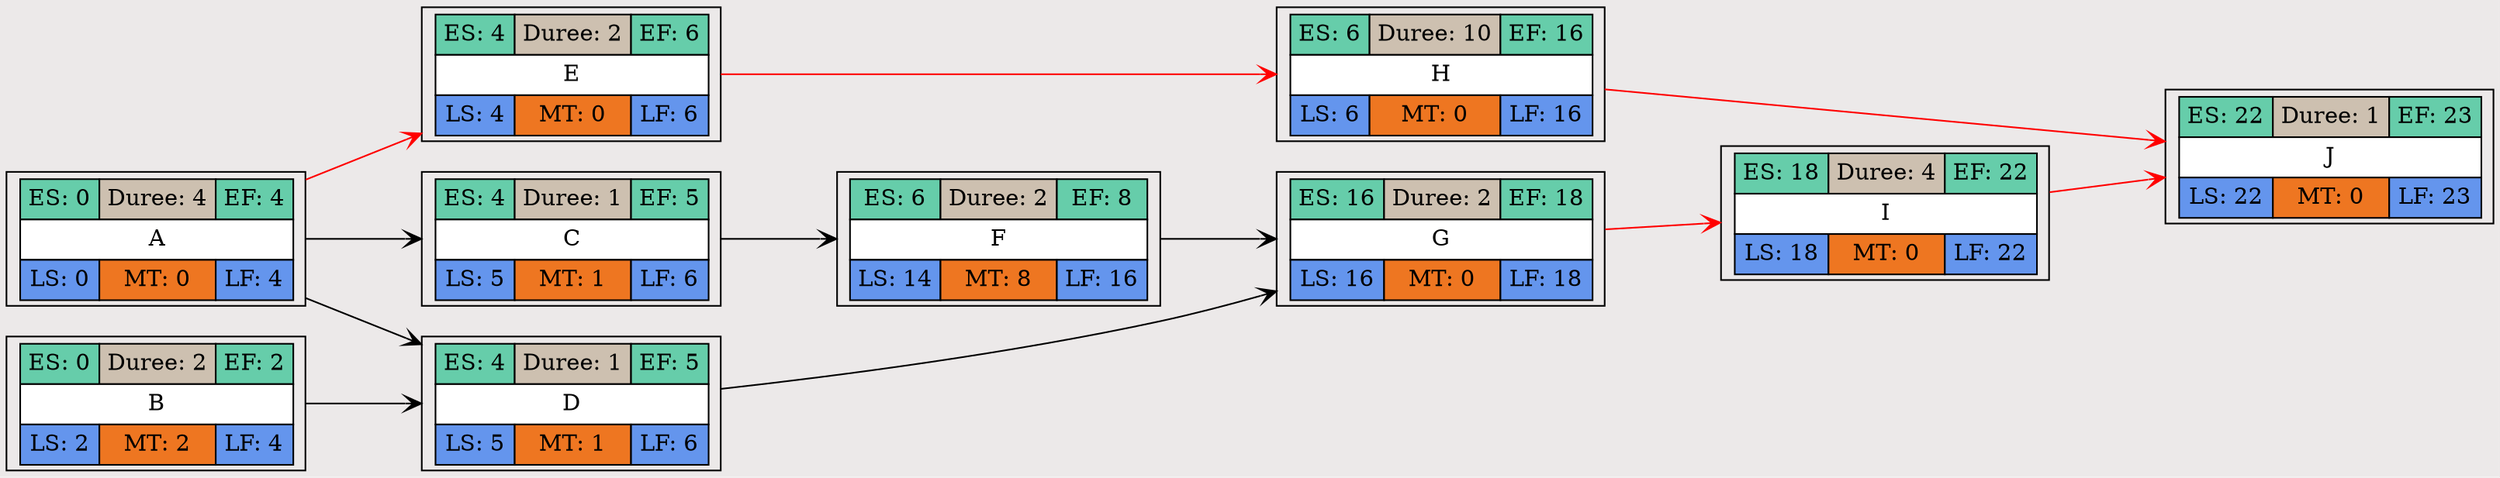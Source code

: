 digraph PERT {
  rankdir=LR;
  ranksep=1;
  node [shape=record];
  edge [arrowhead=vee];
  bgcolor="#ECE9E9";
  76 [label=<<TABLE BORDER='0' CELLBORDER='1' CELLSPACING='0' CELLPADDING='4'>
        <TR><TD BGCOLOR= 'aquamarine3'>ES: 0</TD><TD BGCOLOR= 'antiquewhite3'>Duree: 4</TD><TD BGCOLOR= 'aquamarine3'>EF: 4</TD></TR>
        <TR><TD BGCOLOR= 'white' COLSPAN='3'>A</TD></TR>
        <TR><TD BGCOLOR= 'cornflowerblue'>LS: 0</TD><TD BGCOLOR= 'chocolate2'>MT: 0</TD><TD BGCOLOR= 'cornflowerblue'>LF: 4</TD></TR>
        
        </TABLE>>]
  77 [label=<<TABLE BORDER='0' CELLBORDER='1' CELLSPACING='0' CELLPADDING='4'>
        <TR><TD BGCOLOR= 'aquamarine3'>ES: 0</TD><TD BGCOLOR= 'antiquewhite3'>Duree: 2</TD><TD BGCOLOR= 'aquamarine3'>EF: 2</TD></TR>
        <TR><TD BGCOLOR= 'white' COLSPAN='3'>B</TD></TR>
        <TR><TD BGCOLOR= 'cornflowerblue'>LS: 2</TD><TD BGCOLOR= 'chocolate2'>MT: 2</TD><TD BGCOLOR= 'cornflowerblue'>LF: 4</TD></TR>
        
        </TABLE>>]
  78 [label=<<TABLE BORDER='0' CELLBORDER='1' CELLSPACING='0' CELLPADDING='4'>
        <TR><TD BGCOLOR= 'aquamarine3'>ES: 4</TD><TD BGCOLOR= 'antiquewhite3'>Duree: 1</TD><TD BGCOLOR= 'aquamarine3'>EF: 5</TD></TR>
        <TR><TD BGCOLOR= 'white' COLSPAN='3'>C</TD></TR>
        <TR><TD BGCOLOR= 'cornflowerblue'>LS: 5</TD><TD BGCOLOR= 'chocolate2'>MT: 1</TD><TD BGCOLOR= 'cornflowerblue'>LF: 6</TD></TR>
        
        </TABLE>>]
  79 [label=<<TABLE BORDER='0' CELLBORDER='1' CELLSPACING='0' CELLPADDING='4'>
        <TR><TD BGCOLOR= 'aquamarine3'>ES: 4</TD><TD BGCOLOR= 'antiquewhite3'>Duree: 1</TD><TD BGCOLOR= 'aquamarine3'>EF: 5</TD></TR>
        <TR><TD BGCOLOR= 'white' COLSPAN='3'>D</TD></TR>
        <TR><TD BGCOLOR= 'cornflowerblue'>LS: 5</TD><TD BGCOLOR= 'chocolate2'>MT: 1</TD><TD BGCOLOR= 'cornflowerblue'>LF: 6</TD></TR>
        
        </TABLE>>]
  80 [label=<<TABLE BORDER='0' CELLBORDER='1' CELLSPACING='0' CELLPADDING='4'>
        <TR><TD BGCOLOR= 'aquamarine3'>ES: 4</TD><TD BGCOLOR= 'antiquewhite3'>Duree: 2</TD><TD BGCOLOR= 'aquamarine3'>EF: 6</TD></TR>
        <TR><TD BGCOLOR= 'white' COLSPAN='3'>E</TD></TR>
        <TR><TD BGCOLOR= 'cornflowerblue'>LS: 4</TD><TD BGCOLOR= 'chocolate2'>MT: 0</TD><TD BGCOLOR= 'cornflowerblue'>LF: 6</TD></TR>
        
        </TABLE>>]
  81 [label=<<TABLE BORDER='0' CELLBORDER='1' CELLSPACING='0' CELLPADDING='4'>
        <TR><TD BGCOLOR= 'aquamarine3'>ES: 6</TD><TD BGCOLOR= 'antiquewhite3'>Duree: 2</TD><TD BGCOLOR= 'aquamarine3'>EF: 8</TD></TR>
        <TR><TD BGCOLOR= 'white' COLSPAN='3'>F</TD></TR>
        <TR><TD BGCOLOR= 'cornflowerblue'>LS: 14</TD><TD BGCOLOR= 'chocolate2'>MT: 8</TD><TD BGCOLOR= 'cornflowerblue'>LF: 16</TD></TR>
        
        </TABLE>>]
  82 [label=<<TABLE BORDER='0' CELLBORDER='1' CELLSPACING='0' CELLPADDING='4'>
        <TR><TD BGCOLOR= 'aquamarine3'>ES: 16</TD><TD BGCOLOR= 'antiquewhite3'>Duree: 2</TD><TD BGCOLOR= 'aquamarine3'>EF: 18</TD></TR>
        <TR><TD BGCOLOR= 'white' COLSPAN='3'>G</TD></TR>
        <TR><TD BGCOLOR= 'cornflowerblue'>LS: 16</TD><TD BGCOLOR= 'chocolate2'>MT: 0</TD><TD BGCOLOR= 'cornflowerblue'>LF: 18</TD></TR>
        
        </TABLE>>]
  83 [label=<<TABLE BORDER='0' CELLBORDER='1' CELLSPACING='0' CELLPADDING='4'>
        <TR><TD BGCOLOR= 'aquamarine3'>ES: 6</TD><TD BGCOLOR= 'antiquewhite3'>Duree: 10</TD><TD BGCOLOR= 'aquamarine3'>EF: 16</TD></TR>
        <TR><TD BGCOLOR= 'white' COLSPAN='3'>H</TD></TR>
        <TR><TD BGCOLOR= 'cornflowerblue'>LS: 6</TD><TD BGCOLOR= 'chocolate2'>MT: 0</TD><TD BGCOLOR= 'cornflowerblue'>LF: 16</TD></TR>
        
        </TABLE>>]
  84 [label=<<TABLE BORDER='0' CELLBORDER='1' CELLSPACING='0' CELLPADDING='4'>
        <TR><TD BGCOLOR= 'aquamarine3'>ES: 18</TD><TD BGCOLOR= 'antiquewhite3'>Duree: 4</TD><TD BGCOLOR= 'aquamarine3'>EF: 22</TD></TR>
        <TR><TD BGCOLOR= 'white' COLSPAN='3'>I</TD></TR>
        <TR><TD BGCOLOR= 'cornflowerblue'>LS: 18</TD><TD BGCOLOR= 'chocolate2'>MT: 0</TD><TD BGCOLOR= 'cornflowerblue'>LF: 22</TD></TR>
        
        </TABLE>>]
  85 [label=<<TABLE BORDER='0' CELLBORDER='1' CELLSPACING='0' CELLPADDING='4'>
        <TR><TD BGCOLOR= 'aquamarine3'>ES: 22</TD><TD BGCOLOR= 'antiquewhite3'>Duree: 1</TD><TD BGCOLOR= 'aquamarine3'>EF: 23</TD></TR>
        <TR><TD BGCOLOR= 'white' COLSPAN='3'>J</TD></TR>
        <TR><TD BGCOLOR= 'cornflowerblue'>LS: 22</TD><TD BGCOLOR= 'chocolate2'>MT: 0</TD><TD BGCOLOR= 'cornflowerblue'>LF: 23</TD></TR>
        
        </TABLE>>]
  76 -> 78
  76 -> 79
  77 -> 79
  76 -> 80 [color=red]
  78 -> 81
  79 -> 82
  81 -> 82
  80 -> 83 [color=red]
  82 -> 84 [color=red]
  83 -> 85 [color=red]
  84 -> 85 [color=red]
}
